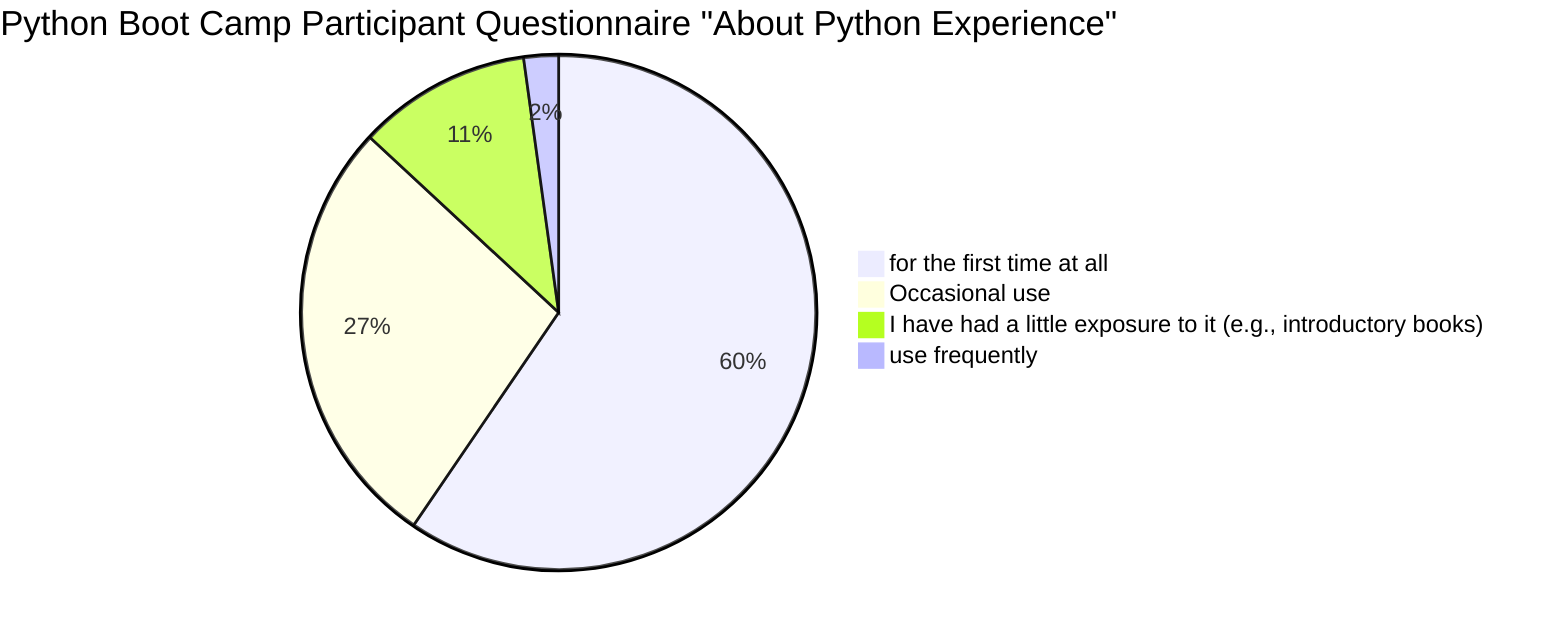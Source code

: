 pie
    title Python Boot Camp Participant Questionnaire "About Python Experience"
    "for the first time at all" : 59.523809523809526
    "Occasional use" : 27.380952380952383
    "I have had a little exposure to it (e.g., introductory books)" : 10.912698412698413
    "use frequently" : 2.1825396825396823